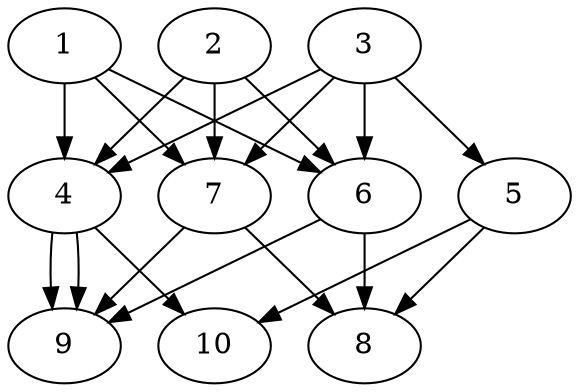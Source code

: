 // DAG automatically generated by daggen at Thu Oct  3 13:58:04 2019
// ./daggen --dot -n 10 --ccr 0.4 --fat 0.7 --regular 0.7 --density 0.9 --mindata 5242880 --maxdata 52428800 
digraph G {
  1 [size="71232000", alpha="0.10", expect_size="28492800"] 
  1 -> 4 [size ="28492800"]
  1 -> 6 [size ="28492800"]
  1 -> 7 [size ="28492800"]
  2 [size="19891200", alpha="0.01", expect_size="7956480"] 
  2 -> 4 [size ="7956480"]
  2 -> 6 [size ="7956480"]
  2 -> 7 [size ="7956480"]
  3 [size="82406400", alpha="0.17", expect_size="32962560"] 
  3 -> 4 [size ="32962560"]
  3 -> 5 [size ="32962560"]
  3 -> 6 [size ="32962560"]
  3 -> 7 [size ="32962560"]
  4 [size="98611200", alpha="0.14", expect_size="39444480"] 
  4 -> 9 [size ="39444480"]
  4 -> 9 [size ="39444480"]
  4 -> 10 [size ="39444480"]
  5 [size="109928960", alpha="0.09", expect_size="43971584"] 
  5 -> 8 [size ="43971584"]
  5 -> 10 [size ="43971584"]
  6 [size="14702080", alpha="0.15", expect_size="5880832"] 
  6 -> 8 [size ="5880832"]
  6 -> 9 [size ="5880832"]
  7 [size="96156160", alpha="0.05", expect_size="38462464"] 
  7 -> 8 [size ="38462464"]
  7 -> 9 [size ="38462464"]
  8 [size="46346240", alpha="0.16", expect_size="18538496"] 
  9 [size="74874880", alpha="0.12", expect_size="29949952"] 
  10 [size="28372480", alpha="0.01", expect_size="11348992"] 
}
